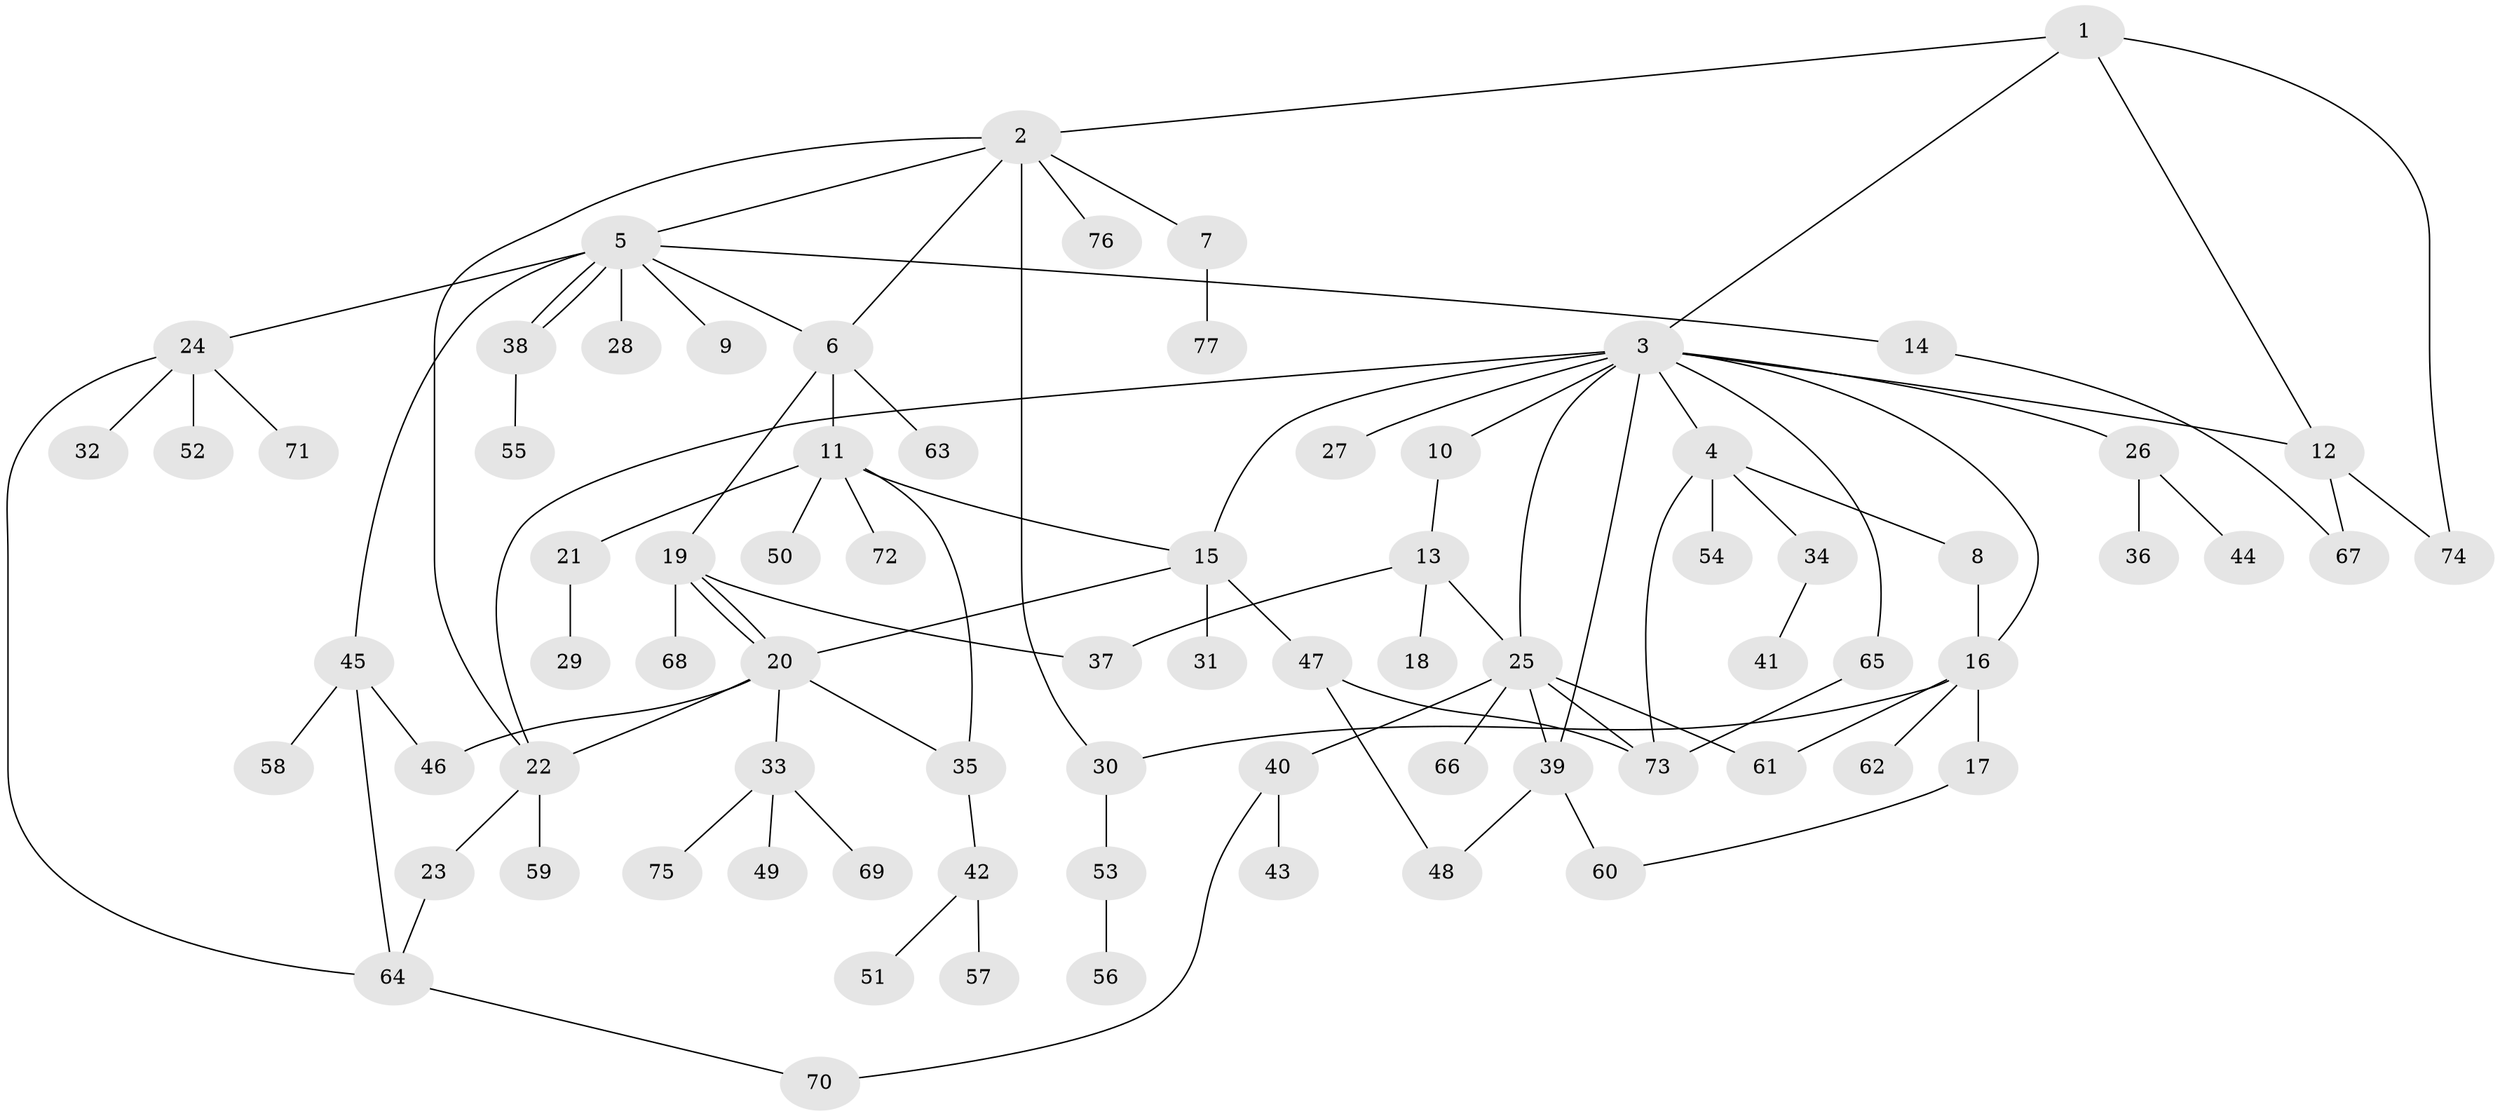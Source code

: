 // Generated by graph-tools (version 1.1) at 2025/49/03/09/25 03:49:50]
// undirected, 77 vertices, 102 edges
graph export_dot {
graph [start="1"]
  node [color=gray90,style=filled];
  1;
  2;
  3;
  4;
  5;
  6;
  7;
  8;
  9;
  10;
  11;
  12;
  13;
  14;
  15;
  16;
  17;
  18;
  19;
  20;
  21;
  22;
  23;
  24;
  25;
  26;
  27;
  28;
  29;
  30;
  31;
  32;
  33;
  34;
  35;
  36;
  37;
  38;
  39;
  40;
  41;
  42;
  43;
  44;
  45;
  46;
  47;
  48;
  49;
  50;
  51;
  52;
  53;
  54;
  55;
  56;
  57;
  58;
  59;
  60;
  61;
  62;
  63;
  64;
  65;
  66;
  67;
  68;
  69;
  70;
  71;
  72;
  73;
  74;
  75;
  76;
  77;
  1 -- 2;
  1 -- 3;
  1 -- 12;
  1 -- 74;
  2 -- 5;
  2 -- 6;
  2 -- 7;
  2 -- 22;
  2 -- 30;
  2 -- 76;
  3 -- 4;
  3 -- 10;
  3 -- 12;
  3 -- 15;
  3 -- 16;
  3 -- 22;
  3 -- 25;
  3 -- 26;
  3 -- 27;
  3 -- 39;
  3 -- 65;
  4 -- 8;
  4 -- 34;
  4 -- 54;
  4 -- 73;
  5 -- 6;
  5 -- 9;
  5 -- 14;
  5 -- 24;
  5 -- 28;
  5 -- 38;
  5 -- 38;
  5 -- 45;
  6 -- 11;
  6 -- 19;
  6 -- 63;
  7 -- 77;
  8 -- 16;
  10 -- 13;
  11 -- 15;
  11 -- 21;
  11 -- 35;
  11 -- 50;
  11 -- 72;
  12 -- 67;
  12 -- 74;
  13 -- 18;
  13 -- 25;
  13 -- 37;
  14 -- 67;
  15 -- 20;
  15 -- 31;
  15 -- 47;
  16 -- 17;
  16 -- 30;
  16 -- 61;
  16 -- 62;
  17 -- 60;
  19 -- 20;
  19 -- 20;
  19 -- 37;
  19 -- 68;
  20 -- 22;
  20 -- 33;
  20 -- 35;
  20 -- 46;
  21 -- 29;
  22 -- 23;
  22 -- 59;
  23 -- 64;
  24 -- 32;
  24 -- 52;
  24 -- 64;
  24 -- 71;
  25 -- 39;
  25 -- 40;
  25 -- 61;
  25 -- 66;
  25 -- 73;
  26 -- 36;
  26 -- 44;
  30 -- 53;
  33 -- 49;
  33 -- 69;
  33 -- 75;
  34 -- 41;
  35 -- 42;
  38 -- 55;
  39 -- 48;
  39 -- 60;
  40 -- 43;
  40 -- 70;
  42 -- 51;
  42 -- 57;
  45 -- 46;
  45 -- 58;
  45 -- 64;
  47 -- 48;
  47 -- 73;
  53 -- 56;
  64 -- 70;
  65 -- 73;
}

